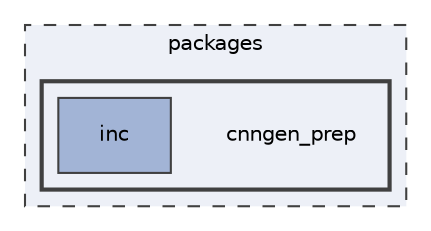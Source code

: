 digraph "packages/cnngen_prep"
{
 // INTERACTIVE_SVG=YES
 // LATEX_PDF_SIZE
  bgcolor="transparent";
  edge [fontname="Helvetica",fontsize="10",labelfontname="Helvetica",labelfontsize="10"];
  node [fontname="Helvetica",fontsize="10",shape=record];
  compound=true
  subgraph clusterdir_93501a11e921083efbd154e0cdff5f10 {
    graph [ bgcolor="#edf0f7", pencolor="grey25", style="filled,dashed,", label="packages", fontname="Helvetica", fontsize="10", URL="dir_93501a11e921083efbd154e0cdff5f10.html"]
  subgraph clusterdir_9325d09f9e2b3e0d3d9a7e02d157f94c {
    graph [ bgcolor="#edf0f7", pencolor="grey25", style="filled,bold,", label="", fontname="Helvetica", fontsize="10", URL="dir_9325d09f9e2b3e0d3d9a7e02d157f94c.html"]
    dir_9325d09f9e2b3e0d3d9a7e02d157f94c [shape=plaintext, label="cnngen_prep"];
  dir_3d35f01d6ea9f77fdc460d5c8dc10f7d [shape=box, label="inc", style="filled,", fillcolor="#a2b4d6", color="grey25", URL="dir_3d35f01d6ea9f77fdc460d5c8dc10f7d.html"];
  }
  }
}
